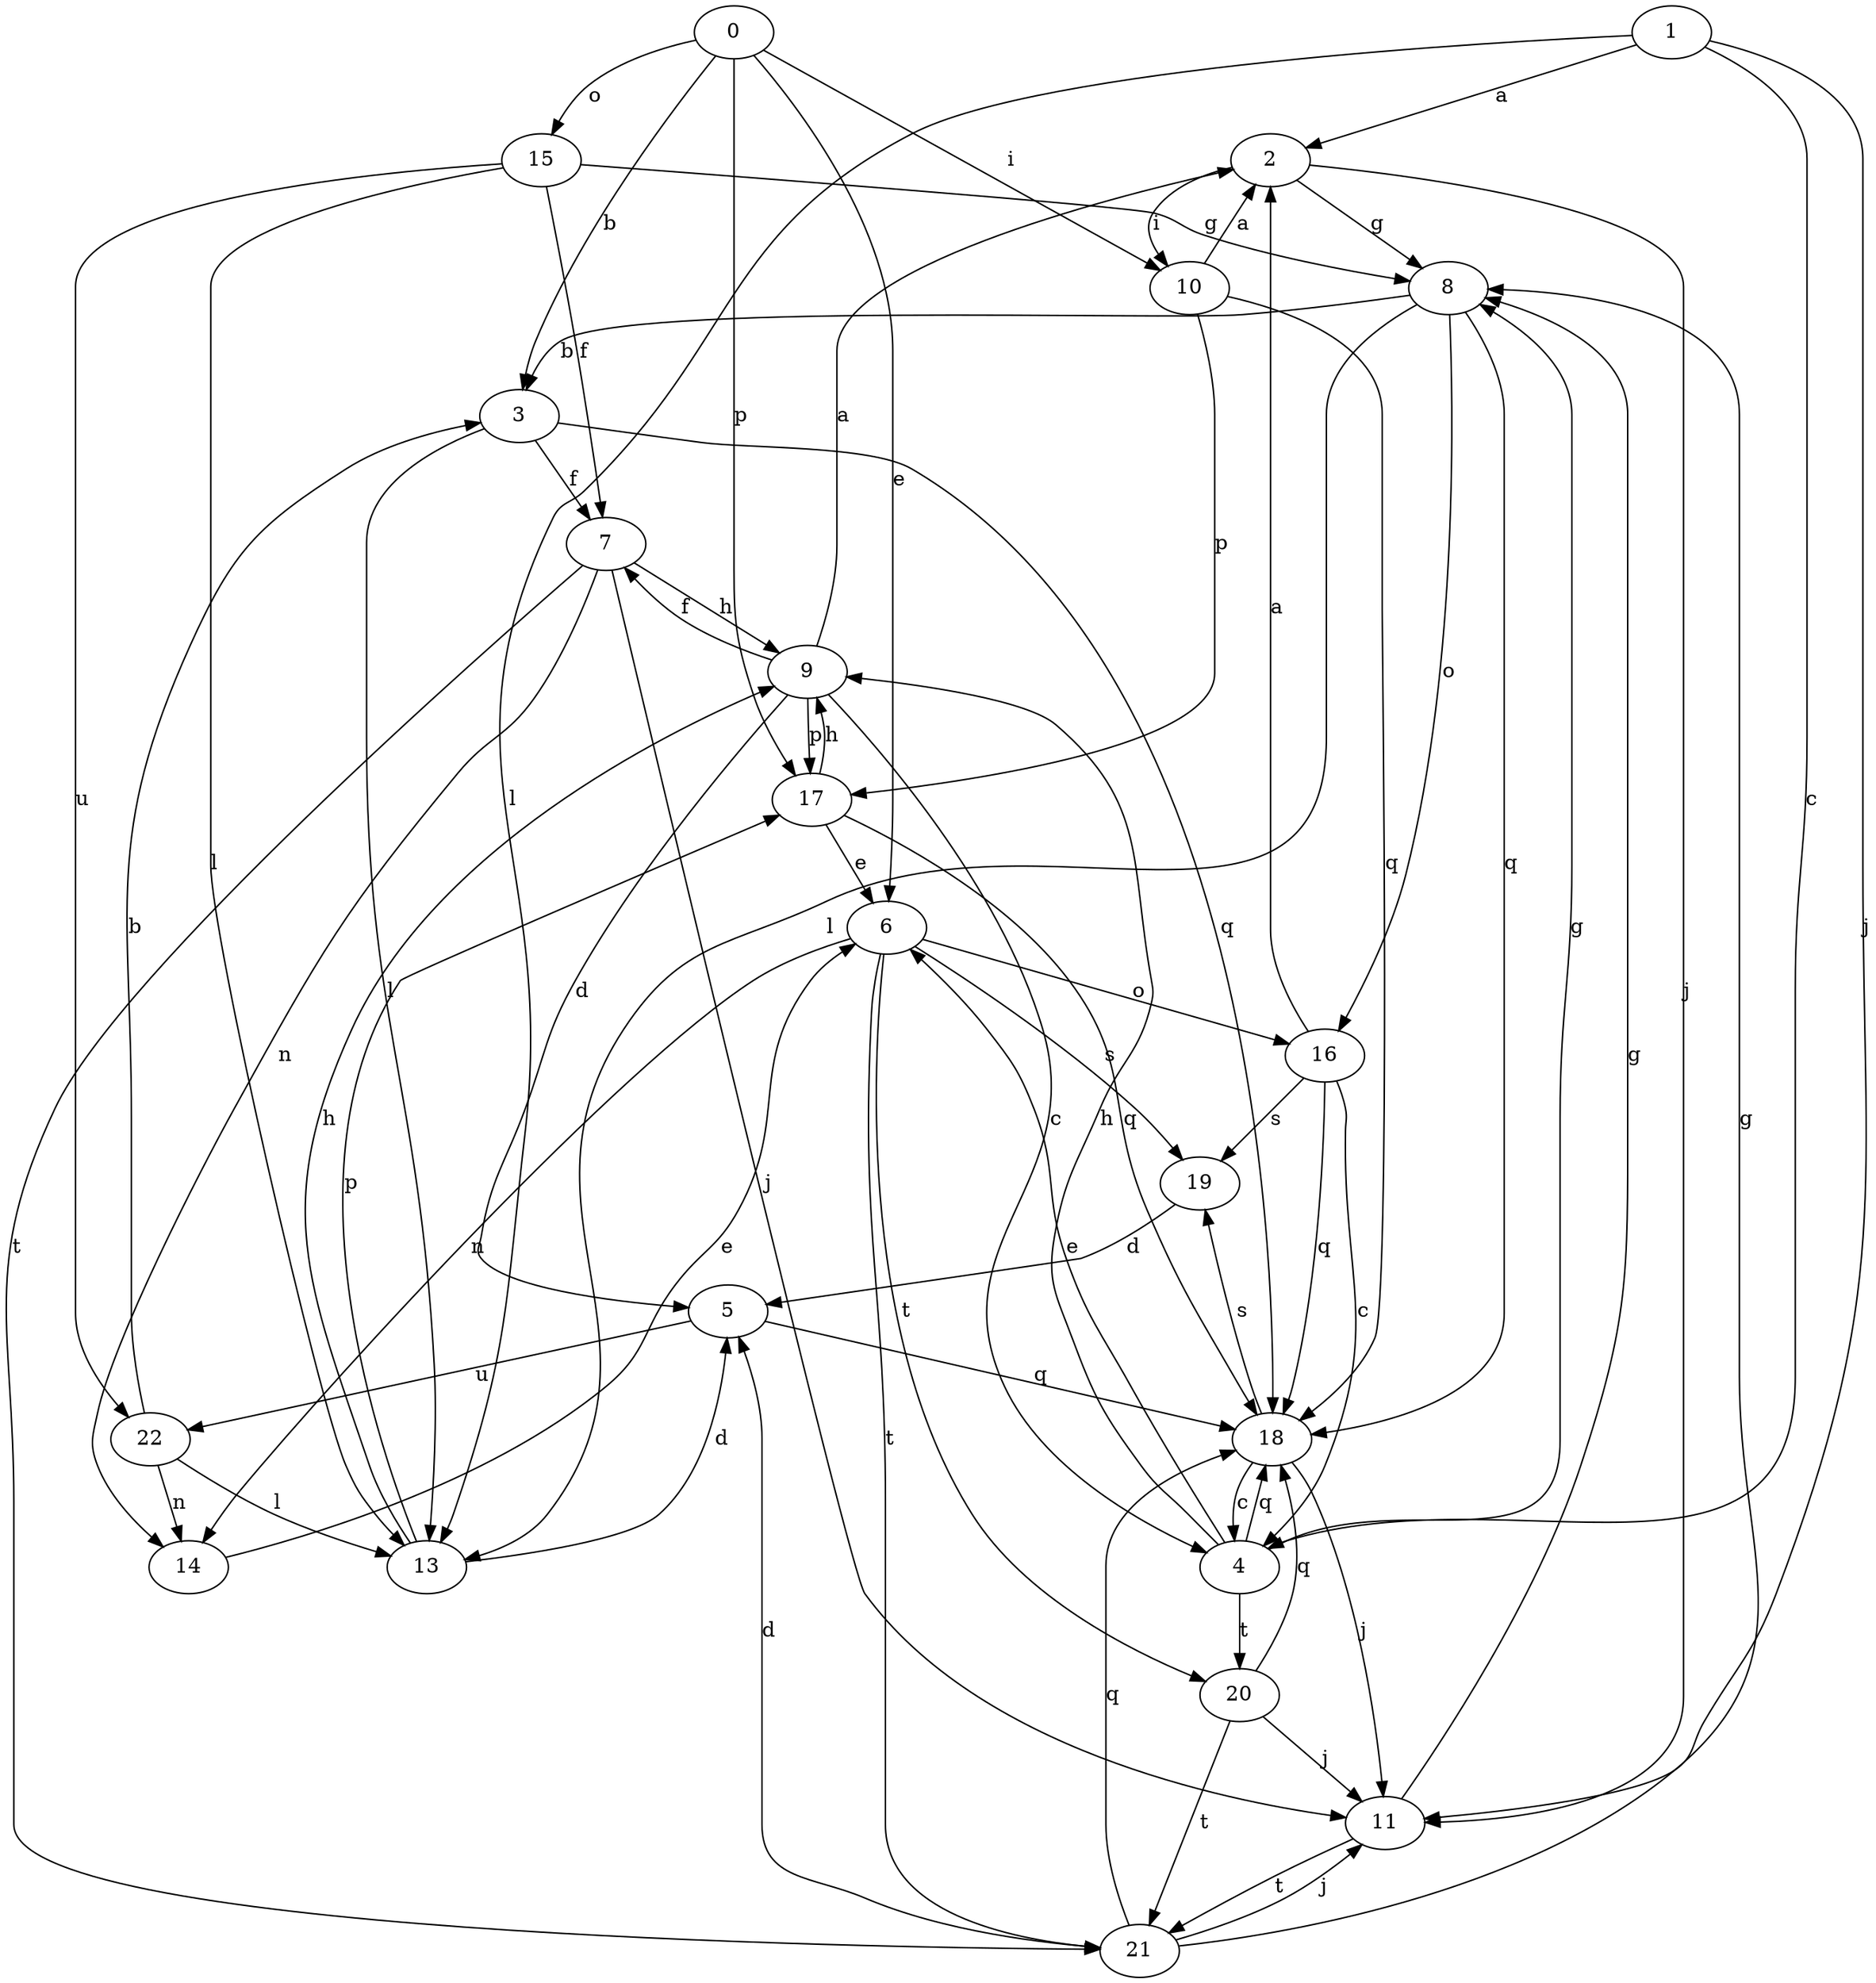 strict digraph  {
1;
2;
3;
4;
5;
6;
0;
7;
8;
9;
10;
11;
13;
14;
15;
16;
17;
18;
19;
20;
21;
22;
1 -> 2  [label=a];
1 -> 4  [label=c];
1 -> 11  [label=j];
1 -> 13  [label=l];
2 -> 8  [label=g];
2 -> 10  [label=i];
2 -> 11  [label=j];
3 -> 7  [label=f];
3 -> 13  [label=l];
3 -> 18  [label=q];
4 -> 6  [label=e];
4 -> 8  [label=g];
4 -> 9  [label=h];
4 -> 18  [label=q];
4 -> 20  [label=t];
5 -> 18  [label=q];
5 -> 22  [label=u];
6 -> 14  [label=n];
6 -> 16  [label=o];
6 -> 19  [label=s];
6 -> 20  [label=t];
6 -> 21  [label=t];
0 -> 3  [label=b];
0 -> 6  [label=e];
0 -> 10  [label=i];
0 -> 15  [label=o];
0 -> 17  [label=p];
7 -> 9  [label=h];
7 -> 11  [label=j];
7 -> 14  [label=n];
7 -> 21  [label=t];
8 -> 3  [label=b];
8 -> 13  [label=l];
8 -> 16  [label=o];
8 -> 18  [label=q];
9 -> 2  [label=a];
9 -> 4  [label=c];
9 -> 5  [label=d];
9 -> 7  [label=f];
9 -> 17  [label=p];
10 -> 2  [label=a];
10 -> 17  [label=p];
10 -> 18  [label=q];
11 -> 8  [label=g];
11 -> 21  [label=t];
13 -> 5  [label=d];
13 -> 9  [label=h];
13 -> 17  [label=p];
14 -> 6  [label=e];
15 -> 7  [label=f];
15 -> 8  [label=g];
15 -> 13  [label=l];
15 -> 22  [label=u];
16 -> 2  [label=a];
16 -> 4  [label=c];
16 -> 18  [label=q];
16 -> 19  [label=s];
17 -> 6  [label=e];
17 -> 9  [label=h];
17 -> 18  [label=q];
18 -> 4  [label=c];
18 -> 11  [label=j];
18 -> 19  [label=s];
19 -> 5  [label=d];
20 -> 11  [label=j];
20 -> 18  [label=q];
20 -> 21  [label=t];
21 -> 5  [label=d];
21 -> 8  [label=g];
21 -> 11  [label=j];
21 -> 18  [label=q];
22 -> 3  [label=b];
22 -> 13  [label=l];
22 -> 14  [label=n];
}
